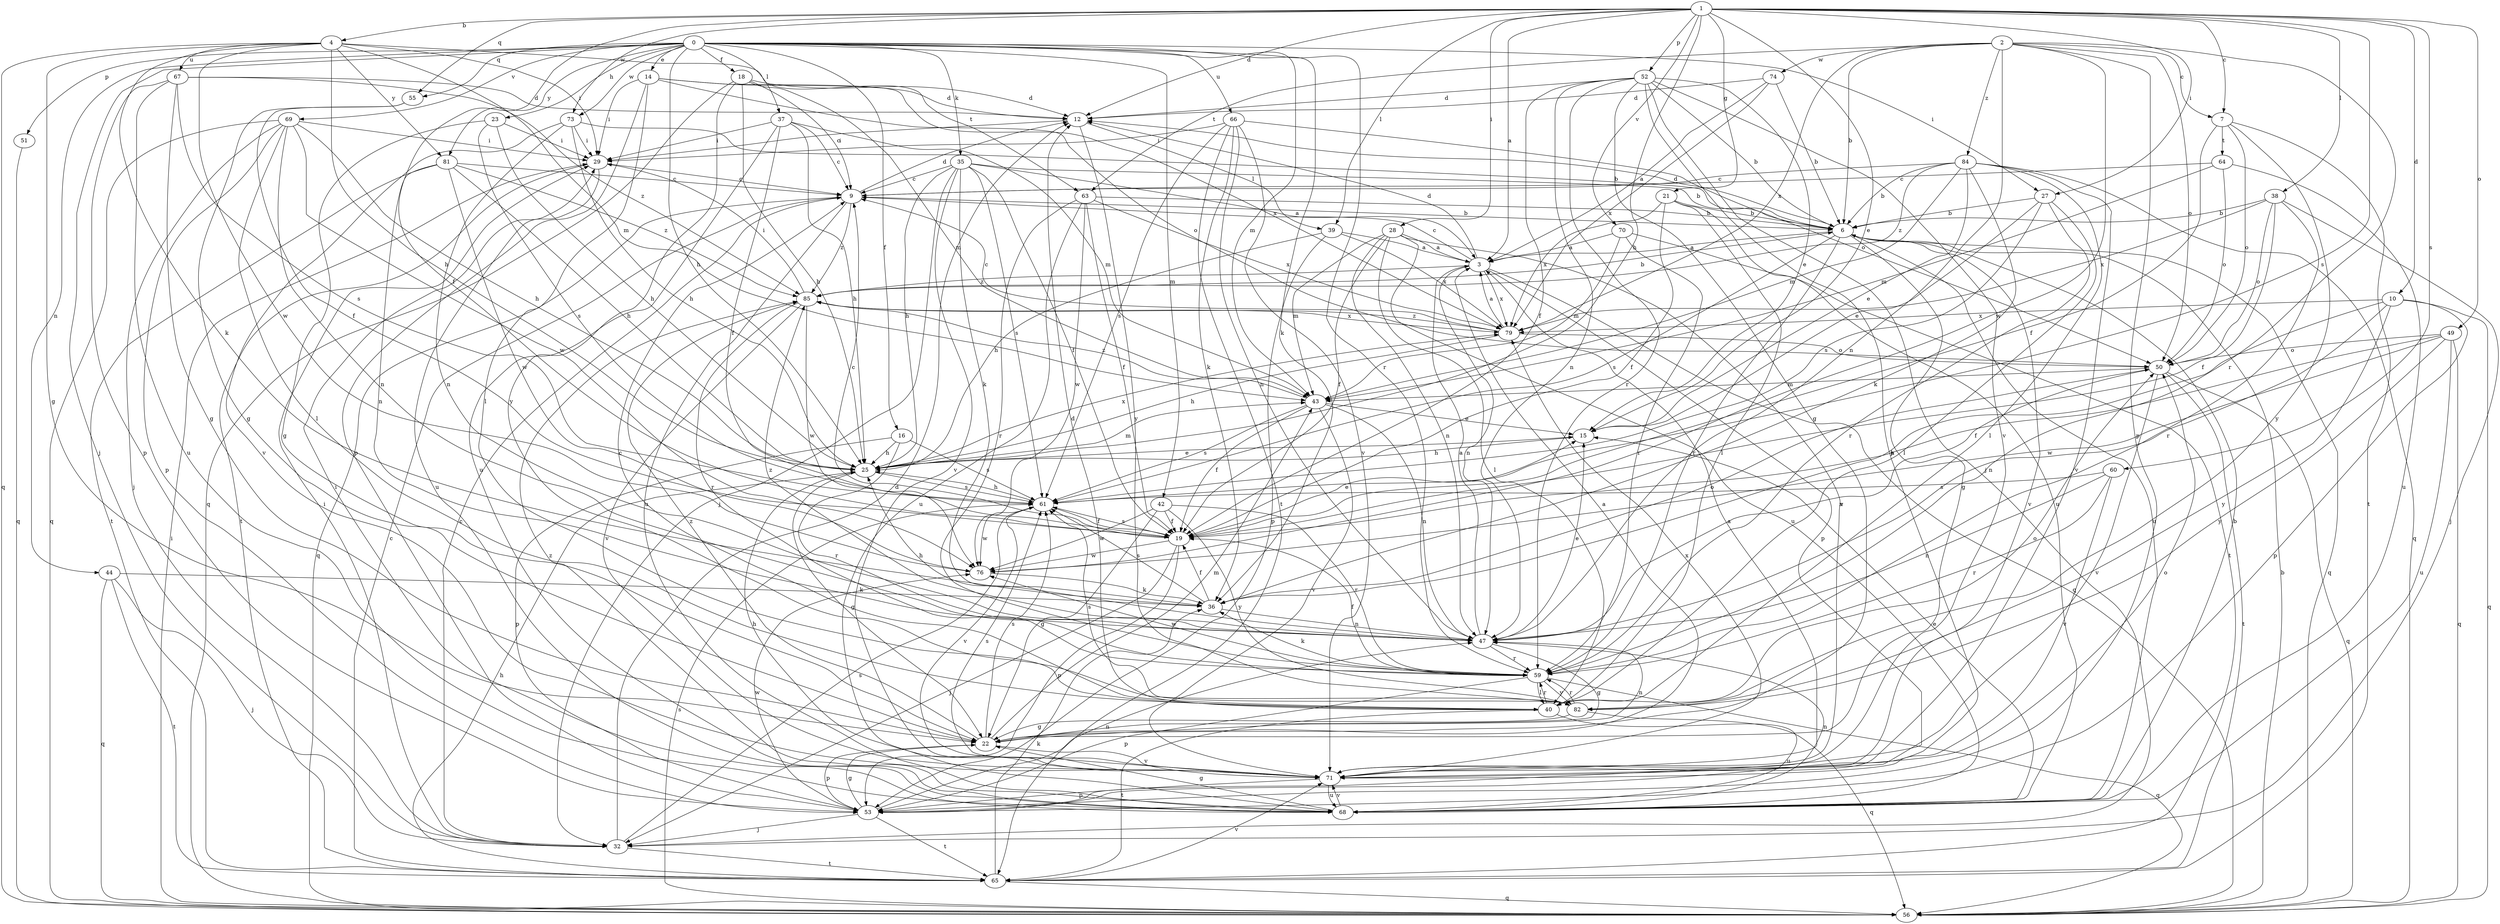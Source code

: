 strict digraph  {
0;
1;
2;
3;
4;
6;
7;
9;
10;
12;
14;
15;
16;
18;
19;
21;
22;
23;
25;
27;
28;
29;
32;
35;
36;
37;
38;
39;
40;
42;
43;
44;
47;
49;
50;
51;
52;
53;
55;
56;
59;
60;
61;
63;
64;
65;
66;
67;
68;
69;
70;
71;
73;
74;
76;
79;
81;
82;
84;
85;
0 -> 14  [label=e];
0 -> 16  [label=f];
0 -> 18  [label=f];
0 -> 23  [label=h];
0 -> 25  [label=h];
0 -> 27  [label=i];
0 -> 32  [label=j];
0 -> 35  [label=k];
0 -> 36  [label=k];
0 -> 37  [label=l];
0 -> 42  [label=m];
0 -> 43  [label=m];
0 -> 44  [label=n];
0 -> 51  [label=p];
0 -> 55  [label=q];
0 -> 59  [label=r];
0 -> 66  [label=u];
0 -> 69  [label=v];
0 -> 73  [label=w];
0 -> 81  [label=y];
1 -> 3  [label=a];
1 -> 4  [label=b];
1 -> 7  [label=c];
1 -> 10  [label=d];
1 -> 12  [label=d];
1 -> 15  [label=e];
1 -> 19  [label=f];
1 -> 21  [label=g];
1 -> 25  [label=h];
1 -> 27  [label=i];
1 -> 28  [label=i];
1 -> 38  [label=l];
1 -> 39  [label=l];
1 -> 49  [label=o];
1 -> 52  [label=p];
1 -> 55  [label=q];
1 -> 60  [label=s];
1 -> 61  [label=s];
1 -> 70  [label=v];
1 -> 73  [label=w];
2 -> 6  [label=b];
2 -> 7  [label=c];
2 -> 47  [label=n];
2 -> 50  [label=o];
2 -> 53  [label=p];
2 -> 59  [label=r];
2 -> 63  [label=t];
2 -> 74  [label=w];
2 -> 76  [label=w];
2 -> 79  [label=x];
2 -> 84  [label=z];
3 -> 9  [label=c];
3 -> 12  [label=d];
3 -> 47  [label=n];
3 -> 53  [label=p];
3 -> 56  [label=q];
3 -> 79  [label=x];
3 -> 85  [label=z];
4 -> 22  [label=g];
4 -> 25  [label=h];
4 -> 29  [label=i];
4 -> 36  [label=k];
4 -> 43  [label=m];
4 -> 56  [label=q];
4 -> 63  [label=t];
4 -> 67  [label=u];
4 -> 76  [label=w];
4 -> 81  [label=y];
6 -> 3  [label=a];
6 -> 12  [label=d];
6 -> 22  [label=g];
6 -> 56  [label=q];
6 -> 59  [label=r];
6 -> 61  [label=s];
6 -> 68  [label=u];
6 -> 71  [label=v];
7 -> 19  [label=f];
7 -> 50  [label=o];
7 -> 64  [label=t];
7 -> 65  [label=t];
7 -> 82  [label=y];
9 -> 6  [label=b];
9 -> 12  [label=d];
9 -> 56  [label=q];
9 -> 68  [label=u];
9 -> 85  [label=z];
10 -> 36  [label=k];
10 -> 47  [label=n];
10 -> 53  [label=p];
10 -> 56  [label=q];
10 -> 79  [label=x];
10 -> 82  [label=y];
12 -> 29  [label=i];
12 -> 39  [label=l];
12 -> 82  [label=y];
14 -> 12  [label=d];
14 -> 29  [label=i];
14 -> 40  [label=l];
14 -> 50  [label=o];
14 -> 53  [label=p];
14 -> 79  [label=x];
15 -> 25  [label=h];
16 -> 25  [label=h];
16 -> 53  [label=p];
16 -> 59  [label=r];
16 -> 61  [label=s];
18 -> 9  [label=c];
18 -> 12  [label=d];
18 -> 25  [label=h];
18 -> 43  [label=m];
18 -> 56  [label=q];
18 -> 82  [label=y];
19 -> 9  [label=c];
19 -> 15  [label=e];
19 -> 32  [label=j];
19 -> 53  [label=p];
19 -> 61  [label=s];
19 -> 76  [label=w];
21 -> 6  [label=b];
21 -> 19  [label=f];
21 -> 40  [label=l];
21 -> 68  [label=u];
21 -> 79  [label=x];
22 -> 3  [label=a];
22 -> 43  [label=m];
22 -> 47  [label=n];
22 -> 53  [label=p];
22 -> 61  [label=s];
22 -> 71  [label=v];
22 -> 85  [label=z];
23 -> 22  [label=g];
23 -> 25  [label=h];
23 -> 29  [label=i];
23 -> 61  [label=s];
25 -> 15  [label=e];
25 -> 22  [label=g];
25 -> 43  [label=m];
25 -> 61  [label=s];
25 -> 79  [label=x];
27 -> 6  [label=b];
27 -> 15  [label=e];
27 -> 40  [label=l];
27 -> 59  [label=r];
27 -> 61  [label=s];
28 -> 3  [label=a];
28 -> 19  [label=f];
28 -> 40  [label=l];
28 -> 43  [label=m];
28 -> 47  [label=n];
28 -> 68  [label=u];
28 -> 71  [label=v];
29 -> 9  [label=c];
29 -> 65  [label=t];
29 -> 68  [label=u];
32 -> 9  [label=c];
32 -> 12  [label=d];
32 -> 29  [label=i];
32 -> 61  [label=s];
32 -> 65  [label=t];
35 -> 3  [label=a];
35 -> 6  [label=b];
35 -> 9  [label=c];
35 -> 19  [label=f];
35 -> 25  [label=h];
35 -> 32  [label=j];
35 -> 36  [label=k];
35 -> 61  [label=s];
35 -> 71  [label=v];
36 -> 19  [label=f];
36 -> 47  [label=n];
36 -> 50  [label=o];
36 -> 61  [label=s];
37 -> 9  [label=c];
37 -> 19  [label=f];
37 -> 25  [label=h];
37 -> 29  [label=i];
37 -> 43  [label=m];
37 -> 68  [label=u];
38 -> 6  [label=b];
38 -> 19  [label=f];
38 -> 32  [label=j];
38 -> 50  [label=o];
38 -> 59  [label=r];
38 -> 79  [label=x];
39 -> 3  [label=a];
39 -> 25  [label=h];
39 -> 53  [label=p];
39 -> 79  [label=x];
40 -> 9  [label=c];
40 -> 12  [label=d];
40 -> 50  [label=o];
40 -> 59  [label=r];
40 -> 65  [label=t];
40 -> 68  [label=u];
42 -> 19  [label=f];
42 -> 22  [label=g];
42 -> 59  [label=r];
42 -> 76  [label=w];
42 -> 82  [label=y];
43 -> 15  [label=e];
43 -> 19  [label=f];
43 -> 47  [label=n];
43 -> 61  [label=s];
43 -> 71  [label=v];
43 -> 85  [label=z];
44 -> 32  [label=j];
44 -> 36  [label=k];
44 -> 56  [label=q];
44 -> 65  [label=t];
47 -> 3  [label=a];
47 -> 15  [label=e];
47 -> 22  [label=g];
47 -> 25  [label=h];
47 -> 59  [label=r];
47 -> 85  [label=z];
49 -> 19  [label=f];
49 -> 50  [label=o];
49 -> 56  [label=q];
49 -> 68  [label=u];
49 -> 76  [label=w];
49 -> 82  [label=y];
50 -> 43  [label=m];
50 -> 47  [label=n];
50 -> 56  [label=q];
50 -> 65  [label=t];
50 -> 71  [label=v];
51 -> 56  [label=q];
52 -> 6  [label=b];
52 -> 12  [label=d];
52 -> 15  [label=e];
52 -> 19  [label=f];
52 -> 22  [label=g];
52 -> 32  [label=j];
52 -> 47  [label=n];
52 -> 53  [label=p];
52 -> 59  [label=r];
52 -> 71  [label=v];
53 -> 22  [label=g];
53 -> 32  [label=j];
53 -> 47  [label=n];
53 -> 65  [label=t];
53 -> 76  [label=w];
55 -> 19  [label=f];
55 -> 22  [label=g];
56 -> 6  [label=b];
56 -> 29  [label=i];
56 -> 61  [label=s];
59 -> 19  [label=f];
59 -> 36  [label=k];
59 -> 40  [label=l];
59 -> 53  [label=p];
59 -> 56  [label=q];
59 -> 76  [label=w];
59 -> 82  [label=y];
60 -> 47  [label=n];
60 -> 59  [label=r];
60 -> 61  [label=s];
60 -> 71  [label=v];
61 -> 19  [label=f];
61 -> 25  [label=h];
61 -> 71  [label=v];
61 -> 76  [label=w];
63 -> 6  [label=b];
63 -> 19  [label=f];
63 -> 59  [label=r];
63 -> 68  [label=u];
63 -> 76  [label=w];
63 -> 79  [label=x];
64 -> 9  [label=c];
64 -> 43  [label=m];
64 -> 50  [label=o];
64 -> 68  [label=u];
65 -> 9  [label=c];
65 -> 25  [label=h];
65 -> 36  [label=k];
65 -> 56  [label=q];
65 -> 71  [label=v];
66 -> 29  [label=i];
66 -> 36  [label=k];
66 -> 47  [label=n];
66 -> 50  [label=o];
66 -> 61  [label=s];
66 -> 65  [label=t];
66 -> 71  [label=v];
67 -> 12  [label=d];
67 -> 22  [label=g];
67 -> 53  [label=p];
67 -> 61  [label=s];
67 -> 68  [label=u];
67 -> 85  [label=z];
68 -> 6  [label=b];
68 -> 15  [label=e];
68 -> 22  [label=g];
68 -> 29  [label=i];
68 -> 47  [label=n];
68 -> 71  [label=v];
68 -> 85  [label=z];
69 -> 25  [label=h];
69 -> 29  [label=i];
69 -> 32  [label=j];
69 -> 40  [label=l];
69 -> 47  [label=n];
69 -> 53  [label=p];
69 -> 56  [label=q];
69 -> 76  [label=w];
70 -> 3  [label=a];
70 -> 43  [label=m];
70 -> 59  [label=r];
70 -> 65  [label=t];
71 -> 3  [label=a];
71 -> 25  [label=h];
71 -> 50  [label=o];
71 -> 53  [label=p];
71 -> 61  [label=s];
71 -> 68  [label=u];
71 -> 79  [label=x];
73 -> 6  [label=b];
73 -> 25  [label=h];
73 -> 29  [label=i];
73 -> 47  [label=n];
73 -> 71  [label=v];
74 -> 3  [label=a];
74 -> 6  [label=b];
74 -> 12  [label=d];
74 -> 79  [label=x];
76 -> 36  [label=k];
79 -> 3  [label=a];
79 -> 9  [label=c];
79 -> 25  [label=h];
79 -> 50  [label=o];
79 -> 85  [label=z];
81 -> 9  [label=c];
81 -> 25  [label=h];
81 -> 47  [label=n];
81 -> 65  [label=t];
81 -> 76  [label=w];
81 -> 85  [label=z];
82 -> 22  [label=g];
82 -> 56  [label=q];
82 -> 59  [label=r];
82 -> 61  [label=s];
84 -> 6  [label=b];
84 -> 9  [label=c];
84 -> 15  [label=e];
84 -> 36  [label=k];
84 -> 40  [label=l];
84 -> 43  [label=m];
84 -> 56  [label=q];
84 -> 71  [label=v];
84 -> 85  [label=z];
85 -> 6  [label=b];
85 -> 29  [label=i];
85 -> 59  [label=r];
85 -> 71  [label=v];
85 -> 76  [label=w];
85 -> 79  [label=x];
}
